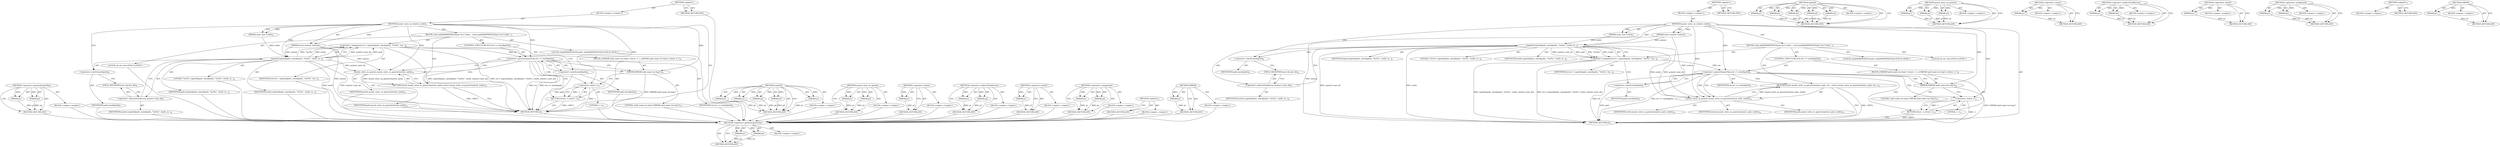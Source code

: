 digraph "ERROR" {
vulnerable_89 [label=<(METHOD,&lt;operator&gt;.greaterEqualsThan)>];
vulnerable_90 [label=<(PARAM,p1)>];
vulnerable_91 [label=<(PARAM,p2)>];
vulnerable_92 [label=<(BLOCK,&lt;empty&gt;,&lt;empty&gt;)>];
vulnerable_93 [label=<(METHOD_RETURN,ANY)>];
vulnerable_6 [label=<(METHOD,&lt;global&gt;)<SUB>1</SUB>>];
vulnerable_7 [label=<(BLOCK,&lt;empty&gt;,&lt;empty&gt;)<SUB>1</SUB>>];
vulnerable_8 [label=<(METHOD,mount_entry_on_relative_rootfs)<SUB>1</SUB>>];
vulnerable_9 [label=<(PARAM,struct mntent *mntent)<SUB>1</SUB>>];
vulnerable_10 [label=<(PARAM,const char *rootfs)<SUB>2</SUB>>];
vulnerable_11 [label=<(BLOCK,{
	char path[MAXPATHLEN];
	int ret;

	/* relati...,{
	char path[MAXPATHLEN];
	int ret;

	/* relati...)<SUB>3</SUB>>];
vulnerable_12 [label="<(LOCAL,char[MAXPATHLEN] path: char[MAXPATHLEN])<SUB>4</SUB>>"];
vulnerable_13 [label="<(LOCAL,int ret: int)<SUB>5</SUB>>"];
vulnerable_14 [label=<(&lt;operator&gt;.assignment,ret = snprintf(path, sizeof(path), &quot;%s/%s&quot;, roo...)<SUB>8</SUB>>];
vulnerable_15 [label=<(IDENTIFIER,ret,ret = snprintf(path, sizeof(path), &quot;%s/%s&quot;, roo...)<SUB>8</SUB>>];
vulnerable_16 [label=<(snprintf,snprintf(path, sizeof(path), &quot;%s/%s&quot;, rootfs, m...)<SUB>8</SUB>>];
vulnerable_17 [label=<(IDENTIFIER,path,snprintf(path, sizeof(path), &quot;%s/%s&quot;, rootfs, m...)<SUB>8</SUB>>];
vulnerable_18 [label=<(&lt;operator&gt;.sizeOf,sizeof(path))<SUB>8</SUB>>];
vulnerable_19 [label=<(IDENTIFIER,path,sizeof(path))<SUB>8</SUB>>];
vulnerable_20 [label=<(LITERAL,&quot;%s/%s&quot;,snprintf(path, sizeof(path), &quot;%s/%s&quot;, rootfs, m...)<SUB>8</SUB>>];
vulnerable_21 [label=<(IDENTIFIER,rootfs,snprintf(path, sizeof(path), &quot;%s/%s&quot;, rootfs, m...)<SUB>8</SUB>>];
vulnerable_22 [label=<(&lt;operator&gt;.indirectFieldAccess,mntent-&gt;mnt_dir)<SUB>8</SUB>>];
vulnerable_23 [label=<(IDENTIFIER,mntent,snprintf(path, sizeof(path), &quot;%s/%s&quot;, rootfs, m...)<SUB>8</SUB>>];
vulnerable_24 [label=<(FIELD_IDENTIFIER,mnt_dir,mnt_dir)<SUB>8</SUB>>];
vulnerable_25 [label=<(CONTROL_STRUCTURE,IF,if (ret &gt;= sizeof(path)))<SUB>9</SUB>>];
vulnerable_26 [label=<(&lt;operator&gt;.greaterEqualsThan,ret &gt;= sizeof(path))<SUB>9</SUB>>];
vulnerable_27 [label=<(IDENTIFIER,ret,ret &gt;= sizeof(path))<SUB>9</SUB>>];
vulnerable_28 [label=<(&lt;operator&gt;.sizeOf,sizeof(path))<SUB>9</SUB>>];
vulnerable_29 [label=<(IDENTIFIER,path,sizeof(path))<SUB>9</SUB>>];
vulnerable_30 [label=<(BLOCK,{
		ERROR(&quot;path name too long&quot;);
 		return -1;
 	},{
		ERROR(&quot;path name too long&quot;);
 		return -1;
 	})<SUB>9</SUB>>];
vulnerable_31 [label=<(ERROR,ERROR(&quot;path name too long&quot;))<SUB>10</SUB>>];
vulnerable_32 [label=<(LITERAL,&quot;path name too long&quot;,ERROR(&quot;path name too long&quot;))<SUB>10</SUB>>];
vulnerable_33 [label=<(RETURN,return -1;,return -1;)<SUB>11</SUB>>];
vulnerable_34 [label=<(&lt;operator&gt;.minus,-1)<SUB>11</SUB>>];
vulnerable_35 [label=<(LITERAL,1,-1)<SUB>11</SUB>>];
vulnerable_36 [label=<(RETURN,return mount_entry_on_generic(mntent, path);,return mount_entry_on_generic(mntent, path);)<SUB>14</SUB>>];
vulnerable_37 [label=<(mount_entry_on_generic,mount_entry_on_generic(mntent, path))<SUB>14</SUB>>];
vulnerable_38 [label=<(IDENTIFIER,mntent,mount_entry_on_generic(mntent, path))<SUB>14</SUB>>];
vulnerable_39 [label=<(IDENTIFIER,path,mount_entry_on_generic(mntent, path))<SUB>14</SUB>>];
vulnerable_40 [label=<(METHOD_RETURN,int)<SUB>1</SUB>>];
vulnerable_42 [label=<(METHOD_RETURN,ANY)<SUB>1</SUB>>];
vulnerable_72 [label=<(METHOD,snprintf)>];
vulnerable_73 [label=<(PARAM,p1)>];
vulnerable_74 [label=<(PARAM,p2)>];
vulnerable_75 [label=<(PARAM,p3)>];
vulnerable_76 [label=<(PARAM,p4)>];
vulnerable_77 [label=<(PARAM,p5)>];
vulnerable_78 [label=<(BLOCK,&lt;empty&gt;,&lt;empty&gt;)>];
vulnerable_79 [label=<(METHOD_RETURN,ANY)>];
vulnerable_102 [label=<(METHOD,mount_entry_on_generic)>];
vulnerable_103 [label=<(PARAM,p1)>];
vulnerable_104 [label=<(PARAM,p2)>];
vulnerable_105 [label=<(BLOCK,&lt;empty&gt;,&lt;empty&gt;)>];
vulnerable_106 [label=<(METHOD_RETURN,ANY)>];
vulnerable_98 [label=<(METHOD,&lt;operator&gt;.minus)>];
vulnerable_99 [label=<(PARAM,p1)>];
vulnerable_100 [label=<(BLOCK,&lt;empty&gt;,&lt;empty&gt;)>];
vulnerable_101 [label=<(METHOD_RETURN,ANY)>];
vulnerable_84 [label=<(METHOD,&lt;operator&gt;.indirectFieldAccess)>];
vulnerable_85 [label=<(PARAM,p1)>];
vulnerable_86 [label=<(PARAM,p2)>];
vulnerable_87 [label=<(BLOCK,&lt;empty&gt;,&lt;empty&gt;)>];
vulnerable_88 [label=<(METHOD_RETURN,ANY)>];
vulnerable_80 [label=<(METHOD,&lt;operator&gt;.sizeOf)>];
vulnerable_81 [label=<(PARAM,p1)>];
vulnerable_82 [label=<(BLOCK,&lt;empty&gt;,&lt;empty&gt;)>];
vulnerable_83 [label=<(METHOD_RETURN,ANY)>];
vulnerable_67 [label=<(METHOD,&lt;operator&gt;.assignment)>];
vulnerable_68 [label=<(PARAM,p1)>];
vulnerable_69 [label=<(PARAM,p2)>];
vulnerable_70 [label=<(BLOCK,&lt;empty&gt;,&lt;empty&gt;)>];
vulnerable_71 [label=<(METHOD_RETURN,ANY)>];
vulnerable_61 [label=<(METHOD,&lt;global&gt;)<SUB>1</SUB>>];
vulnerable_62 [label=<(BLOCK,&lt;empty&gt;,&lt;empty&gt;)>];
vulnerable_63 [label=<(METHOD_RETURN,ANY)>];
vulnerable_94 [label=<(METHOD,ERROR)>];
vulnerable_95 [label=<(PARAM,p1)>];
vulnerable_96 [label=<(BLOCK,&lt;empty&gt;,&lt;empty&gt;)>];
vulnerable_97 [label=<(METHOD_RETURN,ANY)>];
fixed_90 [label=<(METHOD,&lt;operator&gt;.greaterEqualsThan)>];
fixed_91 [label=<(PARAM,p1)>];
fixed_92 [label=<(PARAM,p2)>];
fixed_93 [label=<(BLOCK,&lt;empty&gt;,&lt;empty&gt;)>];
fixed_94 [label=<(METHOD_RETURN,ANY)>];
fixed_6 [label=<(METHOD,&lt;global&gt;)<SUB>1</SUB>>];
fixed_7 [label=<(BLOCK,&lt;empty&gt;,&lt;empty&gt;)<SUB>1</SUB>>];
fixed_8 [label=<(METHOD,mount_entry_on_relative_rootfs)<SUB>1</SUB>>];
fixed_9 [label=<(PARAM,struct mntent *mntent)<SUB>1</SUB>>];
fixed_10 [label=<(PARAM,const char *rootfs)<SUB>2</SUB>>];
fixed_11 [label=<(BLOCK,{
	char path[MAXPATHLEN];
	int ret;

	/* relati...,{
	char path[MAXPATHLEN];
	int ret;

	/* relati...)<SUB>3</SUB>>];
fixed_12 [label="<(LOCAL,char[MAXPATHLEN] path: char[MAXPATHLEN])<SUB>4</SUB>>"];
fixed_13 [label="<(LOCAL,int ret: int)<SUB>5</SUB>>"];
fixed_14 [label=<(&lt;operator&gt;.assignment,ret = snprintf(path, sizeof(path), &quot;%s/%s&quot;, roo...)<SUB>8</SUB>>];
fixed_15 [label=<(IDENTIFIER,ret,ret = snprintf(path, sizeof(path), &quot;%s/%s&quot;, roo...)<SUB>8</SUB>>];
fixed_16 [label=<(snprintf,snprintf(path, sizeof(path), &quot;%s/%s&quot;, rootfs, m...)<SUB>8</SUB>>];
fixed_17 [label=<(IDENTIFIER,path,snprintf(path, sizeof(path), &quot;%s/%s&quot;, rootfs, m...)<SUB>8</SUB>>];
fixed_18 [label=<(&lt;operator&gt;.sizeOf,sizeof(path))<SUB>8</SUB>>];
fixed_19 [label=<(IDENTIFIER,path,sizeof(path))<SUB>8</SUB>>];
fixed_20 [label=<(LITERAL,&quot;%s/%s&quot;,snprintf(path, sizeof(path), &quot;%s/%s&quot;, rootfs, m...)<SUB>8</SUB>>];
fixed_21 [label=<(IDENTIFIER,rootfs,snprintf(path, sizeof(path), &quot;%s/%s&quot;, rootfs, m...)<SUB>8</SUB>>];
fixed_22 [label=<(&lt;operator&gt;.indirectFieldAccess,mntent-&gt;mnt_dir)<SUB>8</SUB>>];
fixed_23 [label=<(IDENTIFIER,mntent,snprintf(path, sizeof(path), &quot;%s/%s&quot;, rootfs, m...)<SUB>8</SUB>>];
fixed_24 [label=<(FIELD_IDENTIFIER,mnt_dir,mnt_dir)<SUB>8</SUB>>];
fixed_25 [label=<(CONTROL_STRUCTURE,IF,if (ret &gt;= sizeof(path)))<SUB>9</SUB>>];
fixed_26 [label=<(&lt;operator&gt;.greaterEqualsThan,ret &gt;= sizeof(path))<SUB>9</SUB>>];
fixed_27 [label=<(IDENTIFIER,ret,ret &gt;= sizeof(path))<SUB>9</SUB>>];
fixed_28 [label=<(&lt;operator&gt;.sizeOf,sizeof(path))<SUB>9</SUB>>];
fixed_29 [label=<(IDENTIFIER,path,sizeof(path))<SUB>9</SUB>>];
fixed_30 [label=<(BLOCK,{
		ERROR(&quot;path name too long&quot;);
 		return -1;
 	},{
		ERROR(&quot;path name too long&quot;);
 		return -1;
 	})<SUB>9</SUB>>];
fixed_31 [label=<(ERROR,ERROR(&quot;path name too long&quot;))<SUB>10</SUB>>];
fixed_32 [label=<(LITERAL,&quot;path name too long&quot;,ERROR(&quot;path name too long&quot;))<SUB>10</SUB>>];
fixed_33 [label=<(RETURN,return -1;,return -1;)<SUB>11</SUB>>];
fixed_34 [label=<(&lt;operator&gt;.minus,-1)<SUB>11</SUB>>];
fixed_35 [label=<(LITERAL,1,-1)<SUB>11</SUB>>];
fixed_36 [label=<(RETURN,return mount_entry_on_generic(mntent, path, roo...,return mount_entry_on_generic(mntent, path, roo...)<SUB>14</SUB>>];
fixed_37 [label=<(mount_entry_on_generic,mount_entry_on_generic(mntent, path, rootfs))<SUB>14</SUB>>];
fixed_38 [label=<(IDENTIFIER,mntent,mount_entry_on_generic(mntent, path, rootfs))<SUB>14</SUB>>];
fixed_39 [label=<(IDENTIFIER,path,mount_entry_on_generic(mntent, path, rootfs))<SUB>14</SUB>>];
fixed_40 [label=<(IDENTIFIER,rootfs,mount_entry_on_generic(mntent, path, rootfs))<SUB>14</SUB>>];
fixed_41 [label=<(METHOD_RETURN,int)<SUB>1</SUB>>];
fixed_43 [label=<(METHOD_RETURN,ANY)<SUB>1</SUB>>];
fixed_73 [label=<(METHOD,snprintf)>];
fixed_74 [label=<(PARAM,p1)>];
fixed_75 [label=<(PARAM,p2)>];
fixed_76 [label=<(PARAM,p3)>];
fixed_77 [label=<(PARAM,p4)>];
fixed_78 [label=<(PARAM,p5)>];
fixed_79 [label=<(BLOCK,&lt;empty&gt;,&lt;empty&gt;)>];
fixed_80 [label=<(METHOD_RETURN,ANY)>];
fixed_103 [label=<(METHOD,mount_entry_on_generic)>];
fixed_104 [label=<(PARAM,p1)>];
fixed_105 [label=<(PARAM,p2)>];
fixed_106 [label=<(PARAM,p3)>];
fixed_107 [label=<(BLOCK,&lt;empty&gt;,&lt;empty&gt;)>];
fixed_108 [label=<(METHOD_RETURN,ANY)>];
fixed_99 [label=<(METHOD,&lt;operator&gt;.minus)>];
fixed_100 [label=<(PARAM,p1)>];
fixed_101 [label=<(BLOCK,&lt;empty&gt;,&lt;empty&gt;)>];
fixed_102 [label=<(METHOD_RETURN,ANY)>];
fixed_85 [label=<(METHOD,&lt;operator&gt;.indirectFieldAccess)>];
fixed_86 [label=<(PARAM,p1)>];
fixed_87 [label=<(PARAM,p2)>];
fixed_88 [label=<(BLOCK,&lt;empty&gt;,&lt;empty&gt;)>];
fixed_89 [label=<(METHOD_RETURN,ANY)>];
fixed_81 [label=<(METHOD,&lt;operator&gt;.sizeOf)>];
fixed_82 [label=<(PARAM,p1)>];
fixed_83 [label=<(BLOCK,&lt;empty&gt;,&lt;empty&gt;)>];
fixed_84 [label=<(METHOD_RETURN,ANY)>];
fixed_68 [label=<(METHOD,&lt;operator&gt;.assignment)>];
fixed_69 [label=<(PARAM,p1)>];
fixed_70 [label=<(PARAM,p2)>];
fixed_71 [label=<(BLOCK,&lt;empty&gt;,&lt;empty&gt;)>];
fixed_72 [label=<(METHOD_RETURN,ANY)>];
fixed_62 [label=<(METHOD,&lt;global&gt;)<SUB>1</SUB>>];
fixed_63 [label=<(BLOCK,&lt;empty&gt;,&lt;empty&gt;)>];
fixed_64 [label=<(METHOD_RETURN,ANY)>];
fixed_95 [label=<(METHOD,ERROR)>];
fixed_96 [label=<(PARAM,p1)>];
fixed_97 [label=<(BLOCK,&lt;empty&gt;,&lt;empty&gt;)>];
fixed_98 [label=<(METHOD_RETURN,ANY)>];
vulnerable_89 -> vulnerable_90  [key=0, label="AST: "];
vulnerable_89 -> vulnerable_90  [key=1, label="DDG: "];
vulnerable_89 -> vulnerable_92  [key=0, label="AST: "];
vulnerable_89 -> vulnerable_91  [key=0, label="AST: "];
vulnerable_89 -> vulnerable_91  [key=1, label="DDG: "];
vulnerable_89 -> vulnerable_93  [key=0, label="AST: "];
vulnerable_89 -> vulnerable_93  [key=1, label="CFG: "];
vulnerable_90 -> vulnerable_93  [key=0, label="DDG: p1"];
vulnerable_91 -> vulnerable_93  [key=0, label="DDG: p2"];
vulnerable_92 -> fixed_90  [key=0];
vulnerable_93 -> fixed_90  [key=0];
vulnerable_6 -> vulnerable_7  [key=0, label="AST: "];
vulnerable_6 -> vulnerable_42  [key=0, label="AST: "];
vulnerable_6 -> vulnerable_42  [key=1, label="CFG: "];
vulnerable_7 -> vulnerable_8  [key=0, label="AST: "];
vulnerable_8 -> vulnerable_9  [key=0, label="AST: "];
vulnerable_8 -> vulnerable_9  [key=1, label="DDG: "];
vulnerable_8 -> vulnerable_10  [key=0, label="AST: "];
vulnerable_8 -> vulnerable_10  [key=1, label="DDG: "];
vulnerable_8 -> vulnerable_11  [key=0, label="AST: "];
vulnerable_8 -> vulnerable_40  [key=0, label="AST: "];
vulnerable_8 -> vulnerable_18  [key=0, label="CFG: "];
vulnerable_8 -> vulnerable_16  [key=0, label="DDG: "];
vulnerable_8 -> vulnerable_26  [key=0, label="DDG: "];
vulnerable_8 -> vulnerable_37  [key=0, label="DDG: "];
vulnerable_8 -> vulnerable_31  [key=0, label="DDG: "];
vulnerable_8 -> vulnerable_34  [key=0, label="DDG: "];
vulnerable_9 -> vulnerable_40  [key=0, label="DDG: mntent"];
vulnerable_9 -> vulnerable_16  [key=0, label="DDG: mntent"];
vulnerable_9 -> vulnerable_37  [key=0, label="DDG: mntent"];
vulnerable_10 -> vulnerable_16  [key=0, label="DDG: rootfs"];
vulnerable_11 -> vulnerable_12  [key=0, label="AST: "];
vulnerable_11 -> vulnerable_13  [key=0, label="AST: "];
vulnerable_11 -> vulnerable_14  [key=0, label="AST: "];
vulnerable_11 -> vulnerable_25  [key=0, label="AST: "];
vulnerable_11 -> vulnerable_36  [key=0, label="AST: "];
vulnerable_12 -> fixed_90  [key=0];
vulnerable_13 -> fixed_90  [key=0];
vulnerable_14 -> vulnerable_15  [key=0, label="AST: "];
vulnerable_14 -> vulnerable_16  [key=0, label="AST: "];
vulnerable_14 -> vulnerable_28  [key=0, label="CFG: "];
vulnerable_14 -> vulnerable_40  [key=0, label="DDG: snprintf(path, sizeof(path), &quot;%s/%s&quot;, rootfs, mntent-&gt;mnt_dir)"];
vulnerable_14 -> vulnerable_40  [key=1, label="DDG: ret = snprintf(path, sizeof(path), &quot;%s/%s&quot;, rootfs, mntent-&gt;mnt_dir)"];
vulnerable_14 -> vulnerable_26  [key=0, label="DDG: ret"];
vulnerable_15 -> fixed_90  [key=0];
vulnerable_16 -> vulnerable_17  [key=0, label="AST: "];
vulnerable_16 -> vulnerable_18  [key=0, label="AST: "];
vulnerable_16 -> vulnerable_20  [key=0, label="AST: "];
vulnerable_16 -> vulnerable_21  [key=0, label="AST: "];
vulnerable_16 -> vulnerable_22  [key=0, label="AST: "];
vulnerable_16 -> vulnerable_14  [key=0, label="CFG: "];
vulnerable_16 -> vulnerable_14  [key=1, label="DDG: mntent-&gt;mnt_dir"];
vulnerable_16 -> vulnerable_14  [key=2, label="DDG: path"];
vulnerable_16 -> vulnerable_14  [key=3, label="DDG: &quot;%s/%s&quot;"];
vulnerable_16 -> vulnerable_14  [key=4, label="DDG: rootfs"];
vulnerable_16 -> vulnerable_40  [key=0, label="DDG: rootfs"];
vulnerable_16 -> vulnerable_40  [key=1, label="DDG: mntent-&gt;mnt_dir"];
vulnerable_16 -> vulnerable_37  [key=0, label="DDG: mntent-&gt;mnt_dir"];
vulnerable_17 -> fixed_90  [key=0];
vulnerable_18 -> vulnerable_19  [key=0, label="AST: "];
vulnerable_18 -> vulnerable_24  [key=0, label="CFG: "];
vulnerable_19 -> fixed_90  [key=0];
vulnerable_20 -> fixed_90  [key=0];
vulnerable_21 -> fixed_90  [key=0];
vulnerable_22 -> vulnerable_23  [key=0, label="AST: "];
vulnerable_22 -> vulnerable_24  [key=0, label="AST: "];
vulnerable_22 -> vulnerable_16  [key=0, label="CFG: "];
vulnerable_23 -> fixed_90  [key=0];
vulnerable_24 -> vulnerable_22  [key=0, label="CFG: "];
vulnerable_25 -> vulnerable_26  [key=0, label="AST: "];
vulnerable_25 -> vulnerable_30  [key=0, label="AST: "];
vulnerable_26 -> vulnerable_27  [key=0, label="AST: "];
vulnerable_26 -> vulnerable_28  [key=0, label="AST: "];
vulnerable_26 -> vulnerable_31  [key=0, label="CFG: "];
vulnerable_26 -> vulnerable_31  [key=1, label="CDG: "];
vulnerable_26 -> vulnerable_37  [key=0, label="CFG: "];
vulnerable_26 -> vulnerable_37  [key=1, label="CDG: "];
vulnerable_26 -> vulnerable_40  [key=0, label="DDG: ret"];
vulnerable_26 -> vulnerable_40  [key=1, label="DDG: ret &gt;= sizeof(path)"];
vulnerable_26 -> vulnerable_34  [key=0, label="CDG: "];
vulnerable_26 -> vulnerable_33  [key=0, label="CDG: "];
vulnerable_26 -> vulnerable_36  [key=0, label="CDG: "];
vulnerable_27 -> fixed_90  [key=0];
vulnerable_28 -> vulnerable_29  [key=0, label="AST: "];
vulnerable_28 -> vulnerable_26  [key=0, label="CFG: "];
vulnerable_28 -> vulnerable_40  [key=0, label="DDG: path"];
vulnerable_29 -> fixed_90  [key=0];
vulnerable_30 -> vulnerable_31  [key=0, label="AST: "];
vulnerable_30 -> vulnerable_33  [key=0, label="AST: "];
vulnerable_31 -> vulnerable_32  [key=0, label="AST: "];
vulnerable_31 -> vulnerable_34  [key=0, label="CFG: "];
vulnerable_31 -> vulnerable_40  [key=0, label="DDG: ERROR(&quot;path name too long&quot;)"];
vulnerable_32 -> fixed_90  [key=0];
vulnerable_33 -> vulnerable_34  [key=0, label="AST: "];
vulnerable_33 -> vulnerable_40  [key=0, label="CFG: "];
vulnerable_33 -> vulnerable_40  [key=1, label="DDG: &lt;RET&gt;"];
vulnerable_34 -> vulnerable_35  [key=0, label="AST: "];
vulnerable_34 -> vulnerable_33  [key=0, label="CFG: "];
vulnerable_34 -> vulnerable_33  [key=1, label="DDG: -1"];
vulnerable_34 -> vulnerable_40  [key=0, label="DDG: -1"];
vulnerable_35 -> fixed_90  [key=0];
vulnerable_36 -> vulnerable_37  [key=0, label="AST: "];
vulnerable_36 -> vulnerable_40  [key=0, label="CFG: "];
vulnerable_36 -> vulnerable_40  [key=1, label="DDG: &lt;RET&gt;"];
vulnerable_37 -> vulnerable_38  [key=0, label="AST: "];
vulnerable_37 -> vulnerable_39  [key=0, label="AST: "];
vulnerable_37 -> vulnerable_36  [key=0, label="CFG: "];
vulnerable_37 -> vulnerable_36  [key=1, label="DDG: mount_entry_on_generic(mntent, path)"];
vulnerable_38 -> fixed_90  [key=0];
vulnerable_39 -> fixed_90  [key=0];
vulnerable_40 -> fixed_90  [key=0];
vulnerable_42 -> fixed_90  [key=0];
vulnerable_72 -> vulnerable_73  [key=0, label="AST: "];
vulnerable_72 -> vulnerable_73  [key=1, label="DDG: "];
vulnerable_72 -> vulnerable_78  [key=0, label="AST: "];
vulnerable_72 -> vulnerable_74  [key=0, label="AST: "];
vulnerable_72 -> vulnerable_74  [key=1, label="DDG: "];
vulnerable_72 -> vulnerable_79  [key=0, label="AST: "];
vulnerable_72 -> vulnerable_79  [key=1, label="CFG: "];
vulnerable_72 -> vulnerable_75  [key=0, label="AST: "];
vulnerable_72 -> vulnerable_75  [key=1, label="DDG: "];
vulnerable_72 -> vulnerable_76  [key=0, label="AST: "];
vulnerable_72 -> vulnerable_76  [key=1, label="DDG: "];
vulnerable_72 -> vulnerable_77  [key=0, label="AST: "];
vulnerable_72 -> vulnerable_77  [key=1, label="DDG: "];
vulnerable_73 -> vulnerable_79  [key=0, label="DDG: p1"];
vulnerable_74 -> vulnerable_79  [key=0, label="DDG: p2"];
vulnerable_75 -> vulnerable_79  [key=0, label="DDG: p3"];
vulnerable_76 -> vulnerable_79  [key=0, label="DDG: p4"];
vulnerable_77 -> vulnerable_79  [key=0, label="DDG: p5"];
vulnerable_78 -> fixed_90  [key=0];
vulnerable_79 -> fixed_90  [key=0];
vulnerable_102 -> vulnerable_103  [key=0, label="AST: "];
vulnerable_102 -> vulnerable_103  [key=1, label="DDG: "];
vulnerable_102 -> vulnerable_105  [key=0, label="AST: "];
vulnerable_102 -> vulnerable_104  [key=0, label="AST: "];
vulnerable_102 -> vulnerable_104  [key=1, label="DDG: "];
vulnerable_102 -> vulnerable_106  [key=0, label="AST: "];
vulnerable_102 -> vulnerable_106  [key=1, label="CFG: "];
vulnerable_103 -> vulnerable_106  [key=0, label="DDG: p1"];
vulnerable_104 -> vulnerable_106  [key=0, label="DDG: p2"];
vulnerable_105 -> fixed_90  [key=0];
vulnerable_106 -> fixed_90  [key=0];
vulnerable_98 -> vulnerable_99  [key=0, label="AST: "];
vulnerable_98 -> vulnerable_99  [key=1, label="DDG: "];
vulnerable_98 -> vulnerable_100  [key=0, label="AST: "];
vulnerable_98 -> vulnerable_101  [key=0, label="AST: "];
vulnerable_98 -> vulnerable_101  [key=1, label="CFG: "];
vulnerable_99 -> vulnerable_101  [key=0, label="DDG: p1"];
vulnerable_100 -> fixed_90  [key=0];
vulnerable_101 -> fixed_90  [key=0];
vulnerable_84 -> vulnerable_85  [key=0, label="AST: "];
vulnerable_84 -> vulnerable_85  [key=1, label="DDG: "];
vulnerable_84 -> vulnerable_87  [key=0, label="AST: "];
vulnerable_84 -> vulnerable_86  [key=0, label="AST: "];
vulnerable_84 -> vulnerable_86  [key=1, label="DDG: "];
vulnerable_84 -> vulnerable_88  [key=0, label="AST: "];
vulnerable_84 -> vulnerable_88  [key=1, label="CFG: "];
vulnerable_85 -> vulnerable_88  [key=0, label="DDG: p1"];
vulnerable_86 -> vulnerable_88  [key=0, label="DDG: p2"];
vulnerable_87 -> fixed_90  [key=0];
vulnerable_88 -> fixed_90  [key=0];
vulnerable_80 -> vulnerable_81  [key=0, label="AST: "];
vulnerable_80 -> vulnerable_81  [key=1, label="DDG: "];
vulnerable_80 -> vulnerable_82  [key=0, label="AST: "];
vulnerable_80 -> vulnerable_83  [key=0, label="AST: "];
vulnerable_80 -> vulnerable_83  [key=1, label="CFG: "];
vulnerable_81 -> vulnerable_83  [key=0, label="DDG: p1"];
vulnerable_82 -> fixed_90  [key=0];
vulnerable_83 -> fixed_90  [key=0];
vulnerable_67 -> vulnerable_68  [key=0, label="AST: "];
vulnerable_67 -> vulnerable_68  [key=1, label="DDG: "];
vulnerable_67 -> vulnerable_70  [key=0, label="AST: "];
vulnerable_67 -> vulnerable_69  [key=0, label="AST: "];
vulnerable_67 -> vulnerable_69  [key=1, label="DDG: "];
vulnerable_67 -> vulnerable_71  [key=0, label="AST: "];
vulnerable_67 -> vulnerable_71  [key=1, label="CFG: "];
vulnerable_68 -> vulnerable_71  [key=0, label="DDG: p1"];
vulnerable_69 -> vulnerable_71  [key=0, label="DDG: p2"];
vulnerable_70 -> fixed_90  [key=0];
vulnerable_71 -> fixed_90  [key=0];
vulnerable_61 -> vulnerable_62  [key=0, label="AST: "];
vulnerable_61 -> vulnerable_63  [key=0, label="AST: "];
vulnerable_61 -> vulnerable_63  [key=1, label="CFG: "];
vulnerable_62 -> fixed_90  [key=0];
vulnerable_63 -> fixed_90  [key=0];
vulnerable_94 -> vulnerable_95  [key=0, label="AST: "];
vulnerable_94 -> vulnerable_95  [key=1, label="DDG: "];
vulnerable_94 -> vulnerable_96  [key=0, label="AST: "];
vulnerable_94 -> vulnerable_97  [key=0, label="AST: "];
vulnerable_94 -> vulnerable_97  [key=1, label="CFG: "];
vulnerable_95 -> vulnerable_97  [key=0, label="DDG: p1"];
vulnerable_96 -> fixed_90  [key=0];
vulnerable_97 -> fixed_90  [key=0];
fixed_90 -> fixed_91  [key=0, label="AST: "];
fixed_90 -> fixed_91  [key=1, label="DDG: "];
fixed_90 -> fixed_93  [key=0, label="AST: "];
fixed_90 -> fixed_92  [key=0, label="AST: "];
fixed_90 -> fixed_92  [key=1, label="DDG: "];
fixed_90 -> fixed_94  [key=0, label="AST: "];
fixed_90 -> fixed_94  [key=1, label="CFG: "];
fixed_91 -> fixed_94  [key=0, label="DDG: p1"];
fixed_92 -> fixed_94  [key=0, label="DDG: p2"];
fixed_6 -> fixed_7  [key=0, label="AST: "];
fixed_6 -> fixed_43  [key=0, label="AST: "];
fixed_6 -> fixed_43  [key=1, label="CFG: "];
fixed_7 -> fixed_8  [key=0, label="AST: "];
fixed_8 -> fixed_9  [key=0, label="AST: "];
fixed_8 -> fixed_9  [key=1, label="DDG: "];
fixed_8 -> fixed_10  [key=0, label="AST: "];
fixed_8 -> fixed_10  [key=1, label="DDG: "];
fixed_8 -> fixed_11  [key=0, label="AST: "];
fixed_8 -> fixed_41  [key=0, label="AST: "];
fixed_8 -> fixed_18  [key=0, label="CFG: "];
fixed_8 -> fixed_16  [key=0, label="DDG: "];
fixed_8 -> fixed_26  [key=0, label="DDG: "];
fixed_8 -> fixed_37  [key=0, label="DDG: "];
fixed_8 -> fixed_31  [key=0, label="DDG: "];
fixed_8 -> fixed_34  [key=0, label="DDG: "];
fixed_9 -> fixed_41  [key=0, label="DDG: mntent"];
fixed_9 -> fixed_16  [key=0, label="DDG: mntent"];
fixed_9 -> fixed_37  [key=0, label="DDG: mntent"];
fixed_10 -> fixed_16  [key=0, label="DDG: rootfs"];
fixed_11 -> fixed_12  [key=0, label="AST: "];
fixed_11 -> fixed_13  [key=0, label="AST: "];
fixed_11 -> fixed_14  [key=0, label="AST: "];
fixed_11 -> fixed_25  [key=0, label="AST: "];
fixed_11 -> fixed_36  [key=0, label="AST: "];
fixed_14 -> fixed_15  [key=0, label="AST: "];
fixed_14 -> fixed_16  [key=0, label="AST: "];
fixed_14 -> fixed_28  [key=0, label="CFG: "];
fixed_14 -> fixed_41  [key=0, label="DDG: snprintf(path, sizeof(path), &quot;%s/%s&quot;, rootfs, mntent-&gt;mnt_dir)"];
fixed_14 -> fixed_41  [key=1, label="DDG: ret = snprintf(path, sizeof(path), &quot;%s/%s&quot;, rootfs, mntent-&gt;mnt_dir)"];
fixed_14 -> fixed_26  [key=0, label="DDG: ret"];
fixed_16 -> fixed_17  [key=0, label="AST: "];
fixed_16 -> fixed_18  [key=0, label="AST: "];
fixed_16 -> fixed_20  [key=0, label="AST: "];
fixed_16 -> fixed_21  [key=0, label="AST: "];
fixed_16 -> fixed_22  [key=0, label="AST: "];
fixed_16 -> fixed_14  [key=0, label="CFG: "];
fixed_16 -> fixed_14  [key=1, label="DDG: mntent-&gt;mnt_dir"];
fixed_16 -> fixed_14  [key=2, label="DDG: path"];
fixed_16 -> fixed_14  [key=3, label="DDG: &quot;%s/%s&quot;"];
fixed_16 -> fixed_14  [key=4, label="DDG: rootfs"];
fixed_16 -> fixed_41  [key=0, label="DDG: rootfs"];
fixed_16 -> fixed_41  [key=1, label="DDG: mntent-&gt;mnt_dir"];
fixed_16 -> fixed_37  [key=0, label="DDG: mntent-&gt;mnt_dir"];
fixed_16 -> fixed_37  [key=1, label="DDG: rootfs"];
fixed_18 -> fixed_19  [key=0, label="AST: "];
fixed_18 -> fixed_24  [key=0, label="CFG: "];
fixed_22 -> fixed_23  [key=0, label="AST: "];
fixed_22 -> fixed_24  [key=0, label="AST: "];
fixed_22 -> fixed_16  [key=0, label="CFG: "];
fixed_24 -> fixed_22  [key=0, label="CFG: "];
fixed_25 -> fixed_26  [key=0, label="AST: "];
fixed_25 -> fixed_30  [key=0, label="AST: "];
fixed_26 -> fixed_27  [key=0, label="AST: "];
fixed_26 -> fixed_28  [key=0, label="AST: "];
fixed_26 -> fixed_31  [key=0, label="CFG: "];
fixed_26 -> fixed_31  [key=1, label="CDG: "];
fixed_26 -> fixed_37  [key=0, label="CFG: "];
fixed_26 -> fixed_37  [key=1, label="CDG: "];
fixed_26 -> fixed_41  [key=0, label="DDG: ret"];
fixed_26 -> fixed_41  [key=1, label="DDG: ret &gt;= sizeof(path)"];
fixed_26 -> fixed_34  [key=0, label="CDG: "];
fixed_26 -> fixed_33  [key=0, label="CDG: "];
fixed_26 -> fixed_36  [key=0, label="CDG: "];
fixed_28 -> fixed_29  [key=0, label="AST: "];
fixed_28 -> fixed_26  [key=0, label="CFG: "];
fixed_28 -> fixed_41  [key=0, label="DDG: path"];
fixed_30 -> fixed_31  [key=0, label="AST: "];
fixed_30 -> fixed_33  [key=0, label="AST: "];
fixed_31 -> fixed_32  [key=0, label="AST: "];
fixed_31 -> fixed_34  [key=0, label="CFG: "];
fixed_31 -> fixed_41  [key=0, label="DDG: ERROR(&quot;path name too long&quot;)"];
fixed_33 -> fixed_34  [key=0, label="AST: "];
fixed_33 -> fixed_41  [key=0, label="CFG: "];
fixed_33 -> fixed_41  [key=1, label="DDG: &lt;RET&gt;"];
fixed_34 -> fixed_35  [key=0, label="AST: "];
fixed_34 -> fixed_33  [key=0, label="CFG: "];
fixed_34 -> fixed_33  [key=1, label="DDG: -1"];
fixed_34 -> fixed_41  [key=0, label="DDG: -1"];
fixed_36 -> fixed_37  [key=0, label="AST: "];
fixed_36 -> fixed_41  [key=0, label="CFG: "];
fixed_36 -> fixed_41  [key=1, label="DDG: &lt;RET&gt;"];
fixed_37 -> fixed_38  [key=0, label="AST: "];
fixed_37 -> fixed_39  [key=0, label="AST: "];
fixed_37 -> fixed_40  [key=0, label="AST: "];
fixed_37 -> fixed_36  [key=0, label="CFG: "];
fixed_37 -> fixed_36  [key=1, label="DDG: mount_entry_on_generic(mntent, path, rootfs)"];
fixed_73 -> fixed_74  [key=0, label="AST: "];
fixed_73 -> fixed_74  [key=1, label="DDG: "];
fixed_73 -> fixed_79  [key=0, label="AST: "];
fixed_73 -> fixed_75  [key=0, label="AST: "];
fixed_73 -> fixed_75  [key=1, label="DDG: "];
fixed_73 -> fixed_80  [key=0, label="AST: "];
fixed_73 -> fixed_80  [key=1, label="CFG: "];
fixed_73 -> fixed_76  [key=0, label="AST: "];
fixed_73 -> fixed_76  [key=1, label="DDG: "];
fixed_73 -> fixed_77  [key=0, label="AST: "];
fixed_73 -> fixed_77  [key=1, label="DDG: "];
fixed_73 -> fixed_78  [key=0, label="AST: "];
fixed_73 -> fixed_78  [key=1, label="DDG: "];
fixed_74 -> fixed_80  [key=0, label="DDG: p1"];
fixed_75 -> fixed_80  [key=0, label="DDG: p2"];
fixed_76 -> fixed_80  [key=0, label="DDG: p3"];
fixed_77 -> fixed_80  [key=0, label="DDG: p4"];
fixed_78 -> fixed_80  [key=0, label="DDG: p5"];
fixed_103 -> fixed_104  [key=0, label="AST: "];
fixed_103 -> fixed_104  [key=1, label="DDG: "];
fixed_103 -> fixed_107  [key=0, label="AST: "];
fixed_103 -> fixed_105  [key=0, label="AST: "];
fixed_103 -> fixed_105  [key=1, label="DDG: "];
fixed_103 -> fixed_108  [key=0, label="AST: "];
fixed_103 -> fixed_108  [key=1, label="CFG: "];
fixed_103 -> fixed_106  [key=0, label="AST: "];
fixed_103 -> fixed_106  [key=1, label="DDG: "];
fixed_104 -> fixed_108  [key=0, label="DDG: p1"];
fixed_105 -> fixed_108  [key=0, label="DDG: p2"];
fixed_106 -> fixed_108  [key=0, label="DDG: p3"];
fixed_99 -> fixed_100  [key=0, label="AST: "];
fixed_99 -> fixed_100  [key=1, label="DDG: "];
fixed_99 -> fixed_101  [key=0, label="AST: "];
fixed_99 -> fixed_102  [key=0, label="AST: "];
fixed_99 -> fixed_102  [key=1, label="CFG: "];
fixed_100 -> fixed_102  [key=0, label="DDG: p1"];
fixed_85 -> fixed_86  [key=0, label="AST: "];
fixed_85 -> fixed_86  [key=1, label="DDG: "];
fixed_85 -> fixed_88  [key=0, label="AST: "];
fixed_85 -> fixed_87  [key=0, label="AST: "];
fixed_85 -> fixed_87  [key=1, label="DDG: "];
fixed_85 -> fixed_89  [key=0, label="AST: "];
fixed_85 -> fixed_89  [key=1, label="CFG: "];
fixed_86 -> fixed_89  [key=0, label="DDG: p1"];
fixed_87 -> fixed_89  [key=0, label="DDG: p2"];
fixed_81 -> fixed_82  [key=0, label="AST: "];
fixed_81 -> fixed_82  [key=1, label="DDG: "];
fixed_81 -> fixed_83  [key=0, label="AST: "];
fixed_81 -> fixed_84  [key=0, label="AST: "];
fixed_81 -> fixed_84  [key=1, label="CFG: "];
fixed_82 -> fixed_84  [key=0, label="DDG: p1"];
fixed_68 -> fixed_69  [key=0, label="AST: "];
fixed_68 -> fixed_69  [key=1, label="DDG: "];
fixed_68 -> fixed_71  [key=0, label="AST: "];
fixed_68 -> fixed_70  [key=0, label="AST: "];
fixed_68 -> fixed_70  [key=1, label="DDG: "];
fixed_68 -> fixed_72  [key=0, label="AST: "];
fixed_68 -> fixed_72  [key=1, label="CFG: "];
fixed_69 -> fixed_72  [key=0, label="DDG: p1"];
fixed_70 -> fixed_72  [key=0, label="DDG: p2"];
fixed_62 -> fixed_63  [key=0, label="AST: "];
fixed_62 -> fixed_64  [key=0, label="AST: "];
fixed_62 -> fixed_64  [key=1, label="CFG: "];
fixed_95 -> fixed_96  [key=0, label="AST: "];
fixed_95 -> fixed_96  [key=1, label="DDG: "];
fixed_95 -> fixed_97  [key=0, label="AST: "];
fixed_95 -> fixed_98  [key=0, label="AST: "];
fixed_95 -> fixed_98  [key=1, label="CFG: "];
fixed_96 -> fixed_98  [key=0, label="DDG: p1"];
}
